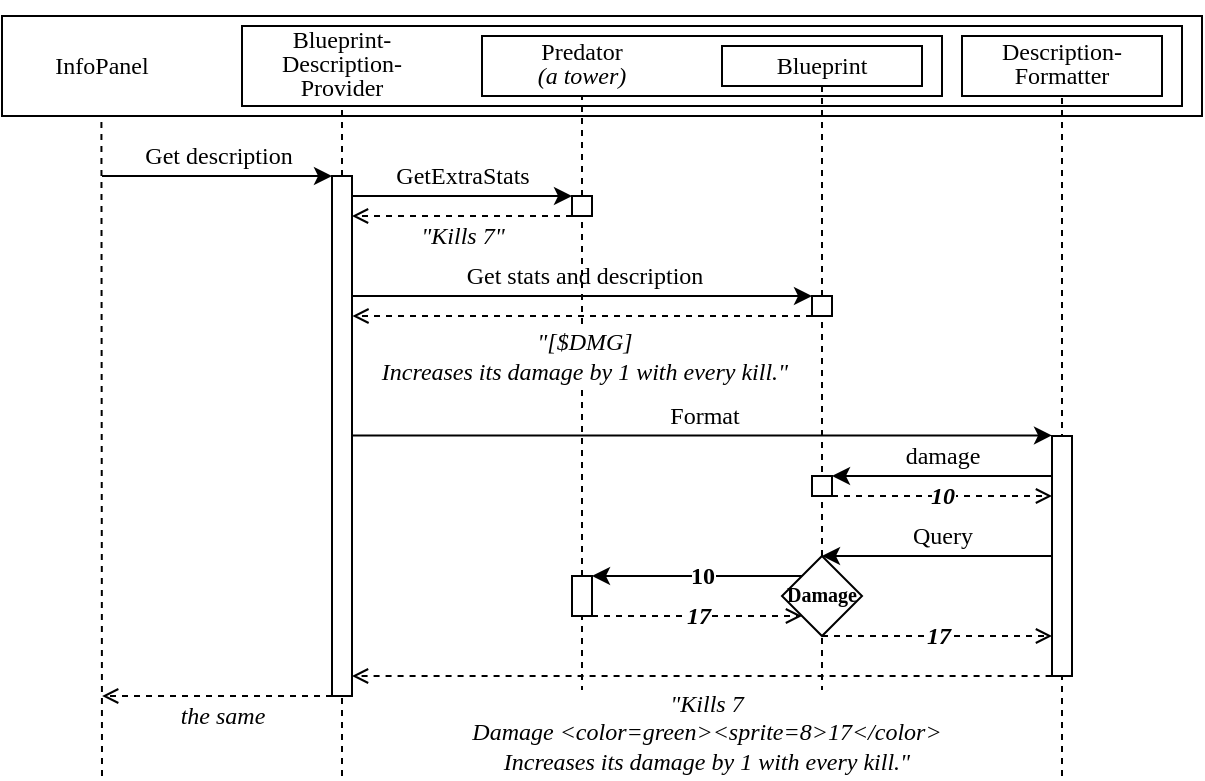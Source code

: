 <mxfile version="24.4.13" type="device">
  <diagram name="Page-1" id="2YBvvXClWsGukQMizWep">
    <mxGraphModel dx="819" dy="478" grid="1" gridSize="10" guides="1" tooltips="1" connect="1" arrows="1" fold="1" page="1" pageScale="1" pageWidth="850" pageHeight="1100" math="0" shadow="0">
      <root>
        <mxCell id="0" />
        <mxCell id="1" parent="0" />
        <mxCell id="iBjm8JXSpXfNR43vDKli-34" value="10" style="endArrow=classic;html=1;rounded=0;fontFamily=&quot;Latin Modern Regular 12&quot;;fontStyle=1;fontSize=12;" edge="1" parent="1">
          <mxGeometry width="50" height="50" relative="1" as="geometry">
            <mxPoint x="445" y="310" as="sourcePoint" />
            <mxPoint x="335" y="310" as="targetPoint" />
          </mxGeometry>
        </mxCell>
        <mxCell id="iBjm8JXSpXfNR43vDKli-19" value="" style="rounded=0;whiteSpace=wrap;html=1;" vertex="1" parent="1">
          <mxGeometry x="40" y="30" width="600" height="50" as="geometry" />
        </mxCell>
        <mxCell id="iBjm8JXSpXfNR43vDKli-17" value="" style="rounded=0;whiteSpace=wrap;html=1;" vertex="1" parent="1">
          <mxGeometry x="160" y="35" width="470" height="40" as="geometry" />
        </mxCell>
        <mxCell id="iBjm8JXSpXfNR43vDKli-15" value="" style="rounded=0;whiteSpace=wrap;html=1;" vertex="1" parent="1">
          <mxGeometry x="280" y="40" width="230" height="30" as="geometry" />
        </mxCell>
        <mxCell id="iBjm8JXSpXfNR43vDKli-12" value="Blueprint" style="rounded=0;whiteSpace=wrap;html=1;fontFamily=&quot;Latin Modern Mono 12&quot;;" vertex="1" parent="1">
          <mxGeometry x="400" y="45" width="100" height="20" as="geometry" />
        </mxCell>
        <mxCell id="iBjm8JXSpXfNR43vDKli-14" value="&lt;p style=&quot;line-height: 100%;&quot;&gt;Predator&lt;br&gt;&lt;i&gt;&lt;font face=&quot;&amp;quot;Latin Modern Regular 12&amp;quot;&quot;&gt;(a tower)&lt;/font&gt;&lt;/i&gt;&lt;/p&gt;" style="text;html=1;align=center;verticalAlign=middle;whiteSpace=wrap;rounded=0;fontFamily=&quot;Latin Modern Mono 12&quot;;spacingBottom=5;" vertex="1" parent="1">
          <mxGeometry x="280" y="40" width="100" height="30" as="geometry" />
        </mxCell>
        <mxCell id="iBjm8JXSpXfNR43vDKli-16" value="&lt;p style=&quot;line-height: 100%;&quot;&gt;Description-&lt;br&gt;Formatter&lt;/p&gt;" style="rounded=0;whiteSpace=wrap;html=1;fontFamily=&quot;Latin Modern Mono 12&quot;;spacingBottom=5;" vertex="1" parent="1">
          <mxGeometry x="520" y="40" width="100" height="30" as="geometry" />
        </mxCell>
        <mxCell id="iBjm8JXSpXfNR43vDKli-18" value="&lt;p style=&quot;line-height: 100%;&quot;&gt;&lt;span style=&quot;font-family: &amp;quot;Latin Modern Mono 12&amp;quot;;&quot;&gt;Blueprint-Description-Provider&lt;/span&gt;&lt;/p&gt;" style="text;html=1;align=center;verticalAlign=middle;whiteSpace=wrap;rounded=0;spacingBottom=5;" vertex="1" parent="1">
          <mxGeometry x="160" y="35" width="100" height="40" as="geometry" />
        </mxCell>
        <mxCell id="iBjm8JXSpXfNR43vDKli-20" value="InfoPanel" style="text;html=1;align=center;verticalAlign=middle;whiteSpace=wrap;rounded=0;fontFamily=&quot;Latin Modern Mono 12&quot;;" vertex="1" parent="1">
          <mxGeometry x="40" y="45" width="100" height="20" as="geometry" />
        </mxCell>
        <mxCell id="iBjm8JXSpXfNR43vDKli-22" value="" style="endArrow=none;html=1;rounded=0;dashed=1;" edge="1" parent="1">
          <mxGeometry width="50" height="50" relative="1" as="geometry">
            <mxPoint x="90" y="410" as="sourcePoint" />
            <mxPoint x="89.71" y="80" as="targetPoint" />
          </mxGeometry>
        </mxCell>
        <mxCell id="iBjm8JXSpXfNR43vDKli-23" value="" style="endArrow=none;html=1;rounded=0;dashed=1;entryX=0.5;entryY=1;entryDx=0;entryDy=0;" edge="1" parent="1" source="iBjm8JXSpXfNR43vDKli-36" target="iBjm8JXSpXfNR43vDKli-18">
          <mxGeometry width="50" height="50" relative="1" as="geometry">
            <mxPoint x="210" y="410" as="sourcePoint" />
            <mxPoint x="209.71" y="80" as="targetPoint" />
          </mxGeometry>
        </mxCell>
        <mxCell id="iBjm8JXSpXfNR43vDKli-24" value="" style="endArrow=none;html=1;rounded=0;dashed=1;entryX=0.5;entryY=1;entryDx=0;entryDy=0;" edge="1" parent="1" source="iBjm8JXSpXfNR43vDKli-39" target="iBjm8JXSpXfNR43vDKli-14">
          <mxGeometry width="50" height="50" relative="1" as="geometry">
            <mxPoint x="330" y="410" as="sourcePoint" />
            <mxPoint x="329.71" y="75" as="targetPoint" />
          </mxGeometry>
        </mxCell>
        <mxCell id="iBjm8JXSpXfNR43vDKli-25" value="" style="endArrow=none;html=1;rounded=0;dashed=1;entryX=0.5;entryY=1;entryDx=0;entryDy=0;" edge="1" parent="1" source="iBjm8JXSpXfNR43vDKli-41" target="iBjm8JXSpXfNR43vDKli-12">
          <mxGeometry width="50" height="50" relative="1" as="geometry">
            <mxPoint x="450" y="400" as="sourcePoint" />
            <mxPoint x="449.71" y="70" as="targetPoint" />
          </mxGeometry>
        </mxCell>
        <mxCell id="iBjm8JXSpXfNR43vDKli-26" value="" style="endArrow=none;html=1;rounded=0;dashed=1;entryX=0.5;entryY=1;entryDx=0;entryDy=0;" edge="1" parent="1">
          <mxGeometry width="50" height="50" relative="1" as="geometry">
            <mxPoint x="570" y="410" as="sourcePoint" />
            <mxPoint x="570" y="70" as="targetPoint" />
          </mxGeometry>
        </mxCell>
        <mxCell id="iBjm8JXSpXfNR43vDKli-3" value="Get description" style="endArrow=classic;html=1;rounded=0;fontFamily=&quot;Latin Modern Regular 12&quot;;fontSize=12;entryX=0;entryY=0;entryDx=0;entryDy=0;" edge="1" parent="1" target="iBjm8JXSpXfNR43vDKli-36">
          <mxGeometry x="0.003" y="10" width="50" height="50" relative="1" as="geometry">
            <mxPoint x="90" y="110" as="sourcePoint" />
            <mxPoint x="200" y="110" as="targetPoint" />
            <mxPoint as="offset" />
          </mxGeometry>
        </mxCell>
        <mxCell id="iBjm8JXSpXfNR43vDKli-4" value="&lt;font&gt;GetExtraStats&lt;/font&gt;" style="endArrow=classic;html=1;rounded=0;fontFamily=&quot;Latin Modern Mono 12&quot;;fontSize=12;" edge="1" parent="1">
          <mxGeometry x="0.003" y="10" width="50" height="50" relative="1" as="geometry">
            <mxPoint x="215" y="120" as="sourcePoint" />
            <mxPoint x="325" y="120" as="targetPoint" />
            <mxPoint as="offset" />
          </mxGeometry>
        </mxCell>
        <mxCell id="iBjm8JXSpXfNR43vDKli-6" value="&lt;font&gt;Get stats and description&lt;/font&gt;" style="endArrow=classic;html=1;rounded=0;fontFamily=&quot;Latin Modern Regular 12&quot;;fontSize=12;" edge="1" parent="1">
          <mxGeometry x="0.003" y="10" width="50" height="50" relative="1" as="geometry">
            <mxPoint x="215" y="170" as="sourcePoint" />
            <mxPoint x="445" y="170" as="targetPoint" />
            <mxPoint as="offset" />
          </mxGeometry>
        </mxCell>
        <mxCell id="iBjm8JXSpXfNR43vDKli-9" value="Format" style="endArrow=classic;html=1;rounded=0;fontFamily=&quot;Latin Modern Mono 12&quot;;fontSize=12;" edge="1" parent="1">
          <mxGeometry x="0.005" y="10" width="50" height="50" relative="1" as="geometry">
            <mxPoint x="215" y="239.71" as="sourcePoint" />
            <mxPoint x="565" y="239.71" as="targetPoint" />
            <mxPoint as="offset" />
          </mxGeometry>
        </mxCell>
        <mxCell id="iBjm8JXSpXfNR43vDKli-11" value="the same" style="endArrow=open;html=1;rounded=0;dashed=1;endFill=0;fontFamily=&quot;Latin Modern Regular 12&quot;;exitX=0;exitY=1;exitDx=0;exitDy=0;fontSize=12;fontStyle=2" edge="1" parent="1">
          <mxGeometry x="-0.043" y="10" width="50" height="50" relative="1" as="geometry">
            <mxPoint x="205" y="370" as="sourcePoint" />
            <mxPoint x="90.07" y="370" as="targetPoint" />
            <mxPoint as="offset" />
          </mxGeometry>
        </mxCell>
        <mxCell id="iBjm8JXSpXfNR43vDKli-27" value="damage" style="endArrow=classic;html=1;rounded=0;fontFamily=&quot;Latin Modern Mono 12&quot;;fontSize=12;" edge="1" parent="1">
          <mxGeometry y="-10" width="50" height="50" relative="1" as="geometry">
            <mxPoint x="565" y="260" as="sourcePoint" />
            <mxPoint x="455" y="260" as="targetPoint" />
            <mxPoint as="offset" />
          </mxGeometry>
        </mxCell>
        <mxCell id="iBjm8JXSpXfNR43vDKli-28" value="10" style="endArrow=open;html=1;rounded=0;dashed=1;endFill=0;fontFamily=&quot;Latin Modern Regular 12&quot;;fontStyle=3;fontSize=12;" edge="1" parent="1">
          <mxGeometry width="50" height="50" relative="1" as="geometry">
            <mxPoint x="455" y="270" as="sourcePoint" />
            <mxPoint x="565" y="270" as="targetPoint" />
            <mxPoint as="offset" />
          </mxGeometry>
        </mxCell>
        <mxCell id="iBjm8JXSpXfNR43vDKli-29" value="Query" style="endArrow=classic;html=1;rounded=0;fontFamily=&quot;Latin Modern Mono 12&quot;;fontSize=12;exitX=0.5;exitY=0.5;exitDx=0;exitDy=0;exitPerimeter=0;" edge="1" parent="1" source="iBjm8JXSpXfNR43vDKli-43">
          <mxGeometry y="-10" width="50" height="50" relative="1" as="geometry">
            <mxPoint x="560" y="300" as="sourcePoint" />
            <mxPoint x="450" y="300" as="targetPoint" />
            <mxPoint as="offset" />
          </mxGeometry>
        </mxCell>
        <mxCell id="iBjm8JXSpXfNR43vDKli-31" value="17" style="endArrow=open;html=1;rounded=0;dashed=1;endFill=0;fontFamily=&quot;Latin Modern Regular 12&quot;;fontStyle=3;fontSize=12;exitX=0.5;exitY=1;exitDx=0;exitDy=0;" edge="1" parent="1" source="iBjm8JXSpXfNR43vDKli-30">
          <mxGeometry width="50" height="50" relative="1" as="geometry">
            <mxPoint x="455" y="340" as="sourcePoint" />
            <mxPoint x="565" y="340" as="targetPoint" />
            <mxPoint as="offset" />
          </mxGeometry>
        </mxCell>
        <mxCell id="iBjm8JXSpXfNR43vDKli-32" value="" style="endArrow=none;html=1;rounded=0;dashed=1;entryX=0.5;entryY=1;entryDx=0;entryDy=0;" edge="1" parent="1" target="iBjm8JXSpXfNR43vDKli-30">
          <mxGeometry width="50" height="50" relative="1" as="geometry">
            <mxPoint x="450" y="410" as="sourcePoint" />
            <mxPoint x="450" y="65" as="targetPoint" />
          </mxGeometry>
        </mxCell>
        <mxCell id="iBjm8JXSpXfNR43vDKli-30" value="Damage" style="rhombus;whiteSpace=wrap;html=1;fontFamily=&quot;Latin Modern Mono 12&quot;;fontSize=10;spacingBottom=2;fontStyle=1" vertex="1" parent="1">
          <mxGeometry x="430" y="300" width="40" height="40" as="geometry" />
        </mxCell>
        <mxCell id="iBjm8JXSpXfNR43vDKli-35" value="17" style="endArrow=open;html=1;rounded=0;dashed=1;endFill=0;fontFamily=&quot;Latin Modern Regular 12&quot;;fontStyle=3;fontSize=12;" edge="1" parent="1">
          <mxGeometry width="50" height="50" relative="1" as="geometry">
            <mxPoint x="335" y="330" as="sourcePoint" />
            <mxPoint x="440" y="330" as="targetPoint" />
            <mxPoint as="offset" />
          </mxGeometry>
        </mxCell>
        <mxCell id="iBjm8JXSpXfNR43vDKli-37" value="" style="endArrow=none;html=1;rounded=0;dashed=1;entryX=0.5;entryY=1;entryDx=0;entryDy=0;" edge="1" parent="1" target="iBjm8JXSpXfNR43vDKli-36">
          <mxGeometry width="50" height="50" relative="1" as="geometry">
            <mxPoint x="210" y="410" as="sourcePoint" />
            <mxPoint x="210" y="75" as="targetPoint" />
          </mxGeometry>
        </mxCell>
        <mxCell id="iBjm8JXSpXfNR43vDKli-36" value="" style="rounded=0;whiteSpace=wrap;html=1;" vertex="1" parent="1">
          <mxGeometry x="205" y="110" width="10" height="260" as="geometry" />
        </mxCell>
        <mxCell id="iBjm8JXSpXfNR43vDKli-40" value="" style="endArrow=none;html=1;rounded=0;dashed=1;entryX=0.5;entryY=1;entryDx=0;entryDy=0;" edge="1" parent="1" source="iBjm8JXSpXfNR43vDKli-46" target="iBjm8JXSpXfNR43vDKli-39">
          <mxGeometry width="50" height="50" relative="1" as="geometry">
            <mxPoint x="330" y="410" as="sourcePoint" />
            <mxPoint x="330" y="70" as="targetPoint" />
          </mxGeometry>
        </mxCell>
        <mxCell id="iBjm8JXSpXfNR43vDKli-39" value="" style="rounded=0;whiteSpace=wrap;html=1;" vertex="1" parent="1">
          <mxGeometry x="325" y="120" width="10" height="10" as="geometry" />
        </mxCell>
        <mxCell id="iBjm8JXSpXfNR43vDKli-42" value="" style="endArrow=none;html=1;rounded=0;dashed=1;entryX=0.5;entryY=1;entryDx=0;entryDy=0;" edge="1" parent="1" source="iBjm8JXSpXfNR43vDKli-30" target="iBjm8JXSpXfNR43vDKli-41">
          <mxGeometry width="50" height="50" relative="1" as="geometry">
            <mxPoint x="450" y="300" as="sourcePoint" />
            <mxPoint x="450" y="65" as="targetPoint" />
          </mxGeometry>
        </mxCell>
        <mxCell id="iBjm8JXSpXfNR43vDKli-41" value="" style="rounded=0;whiteSpace=wrap;html=1;" vertex="1" parent="1">
          <mxGeometry x="445" y="170" width="10" height="10" as="geometry" />
        </mxCell>
        <mxCell id="iBjm8JXSpXfNR43vDKli-43" value="" style="rounded=0;whiteSpace=wrap;html=1;" vertex="1" parent="1">
          <mxGeometry x="565" y="240" width="10" height="120" as="geometry" />
        </mxCell>
        <mxCell id="iBjm8JXSpXfNR43vDKli-44" value="" style="rounded=0;whiteSpace=wrap;html=1;" vertex="1" parent="1">
          <mxGeometry x="445" y="260" width="10" height="10" as="geometry" />
        </mxCell>
        <mxCell id="iBjm8JXSpXfNR43vDKli-47" value="" style="endArrow=none;html=1;rounded=0;dashed=1;entryX=0.5;entryY=1;entryDx=0;entryDy=0;" edge="1" parent="1" target="iBjm8JXSpXfNR43vDKli-46">
          <mxGeometry width="50" height="50" relative="1" as="geometry">
            <mxPoint x="330" y="410" as="sourcePoint" />
            <mxPoint x="330" y="130" as="targetPoint" />
          </mxGeometry>
        </mxCell>
        <mxCell id="iBjm8JXSpXfNR43vDKli-46" value="" style="rounded=0;whiteSpace=wrap;html=1;" vertex="1" parent="1">
          <mxGeometry x="325" y="310" width="10" height="20" as="geometry" />
        </mxCell>
        <mxCell id="iBjm8JXSpXfNR43vDKli-5" value="&quot;Kills 7&quot;" style="endArrow=open;html=1;rounded=0;dashed=1;endFill=0;fontFamily=&quot;Latin Modern Regular 12&quot;;fontStyle=2;fontSize=12;" edge="1" parent="1">
          <mxGeometry x="-0.004" y="10" width="50" height="50" relative="1" as="geometry">
            <mxPoint x="325" y="130" as="sourcePoint" />
            <mxPoint x="214.999" y="130" as="targetPoint" />
            <mxPoint as="offset" />
          </mxGeometry>
        </mxCell>
        <mxCell id="iBjm8JXSpXfNR43vDKli-7" value="&quot;[$DMG]&lt;br style=&quot;font-size: 12px;&quot;&gt;Increases its damage by 1 with every kill.&quot;" style="endArrow=open;html=1;rounded=0;dashed=1;endFill=0;fontFamily=&quot;Latin Modern Regular 12&quot;;fontSize=12;fontStyle=2;labelBackgroundColor=#FFFFFF;" edge="1" parent="1">
          <mxGeometry x="-0.002" y="20" width="50" height="50" relative="1" as="geometry">
            <mxPoint x="445" y="180" as="sourcePoint" />
            <mxPoint x="215.219" y="180" as="targetPoint" />
            <mxPoint as="offset" />
          </mxGeometry>
        </mxCell>
        <mxCell id="iBjm8JXSpXfNR43vDKli-10" value="&quot;Kills 7&lt;br style=&quot;font-size: 12px;&quot;&gt;Damage &amp;lt;color=green&amp;gt;&amp;lt;sprite=8&amp;gt;17&amp;lt;/color&amp;gt;&lt;br style=&quot;font-size: 12px;&quot;&gt;Increases its damage by 1 with every kill.&quot;" style="endArrow=open;html=1;rounded=0;dashed=1;endFill=0;fontFamily=&quot;Latin Modern Regular 12&quot;;fontStyle=2;fontSize=12;" edge="1" parent="1">
          <mxGeometry x="-0.012" y="28" width="50" height="50" relative="1" as="geometry">
            <mxPoint x="564.79" y="360" as="sourcePoint" />
            <mxPoint x="215" y="360" as="targetPoint" />
            <mxPoint as="offset" />
          </mxGeometry>
        </mxCell>
      </root>
    </mxGraphModel>
  </diagram>
</mxfile>
